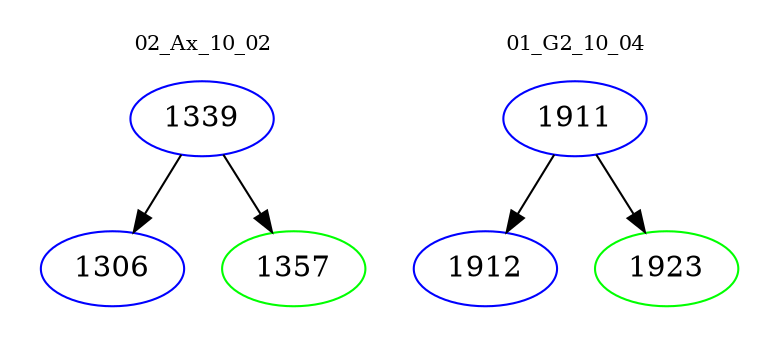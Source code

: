 digraph{
subgraph cluster_0 {
color = white
label = "02_Ax_10_02";
fontsize=10;
T0_1339 [label="1339", color="blue"]
T0_1339 -> T0_1306 [color="black"]
T0_1306 [label="1306", color="blue"]
T0_1339 -> T0_1357 [color="black"]
T0_1357 [label="1357", color="green"]
}
subgraph cluster_1 {
color = white
label = "01_G2_10_04";
fontsize=10;
T1_1911 [label="1911", color="blue"]
T1_1911 -> T1_1912 [color="black"]
T1_1912 [label="1912", color="blue"]
T1_1911 -> T1_1923 [color="black"]
T1_1923 [label="1923", color="green"]
}
}
